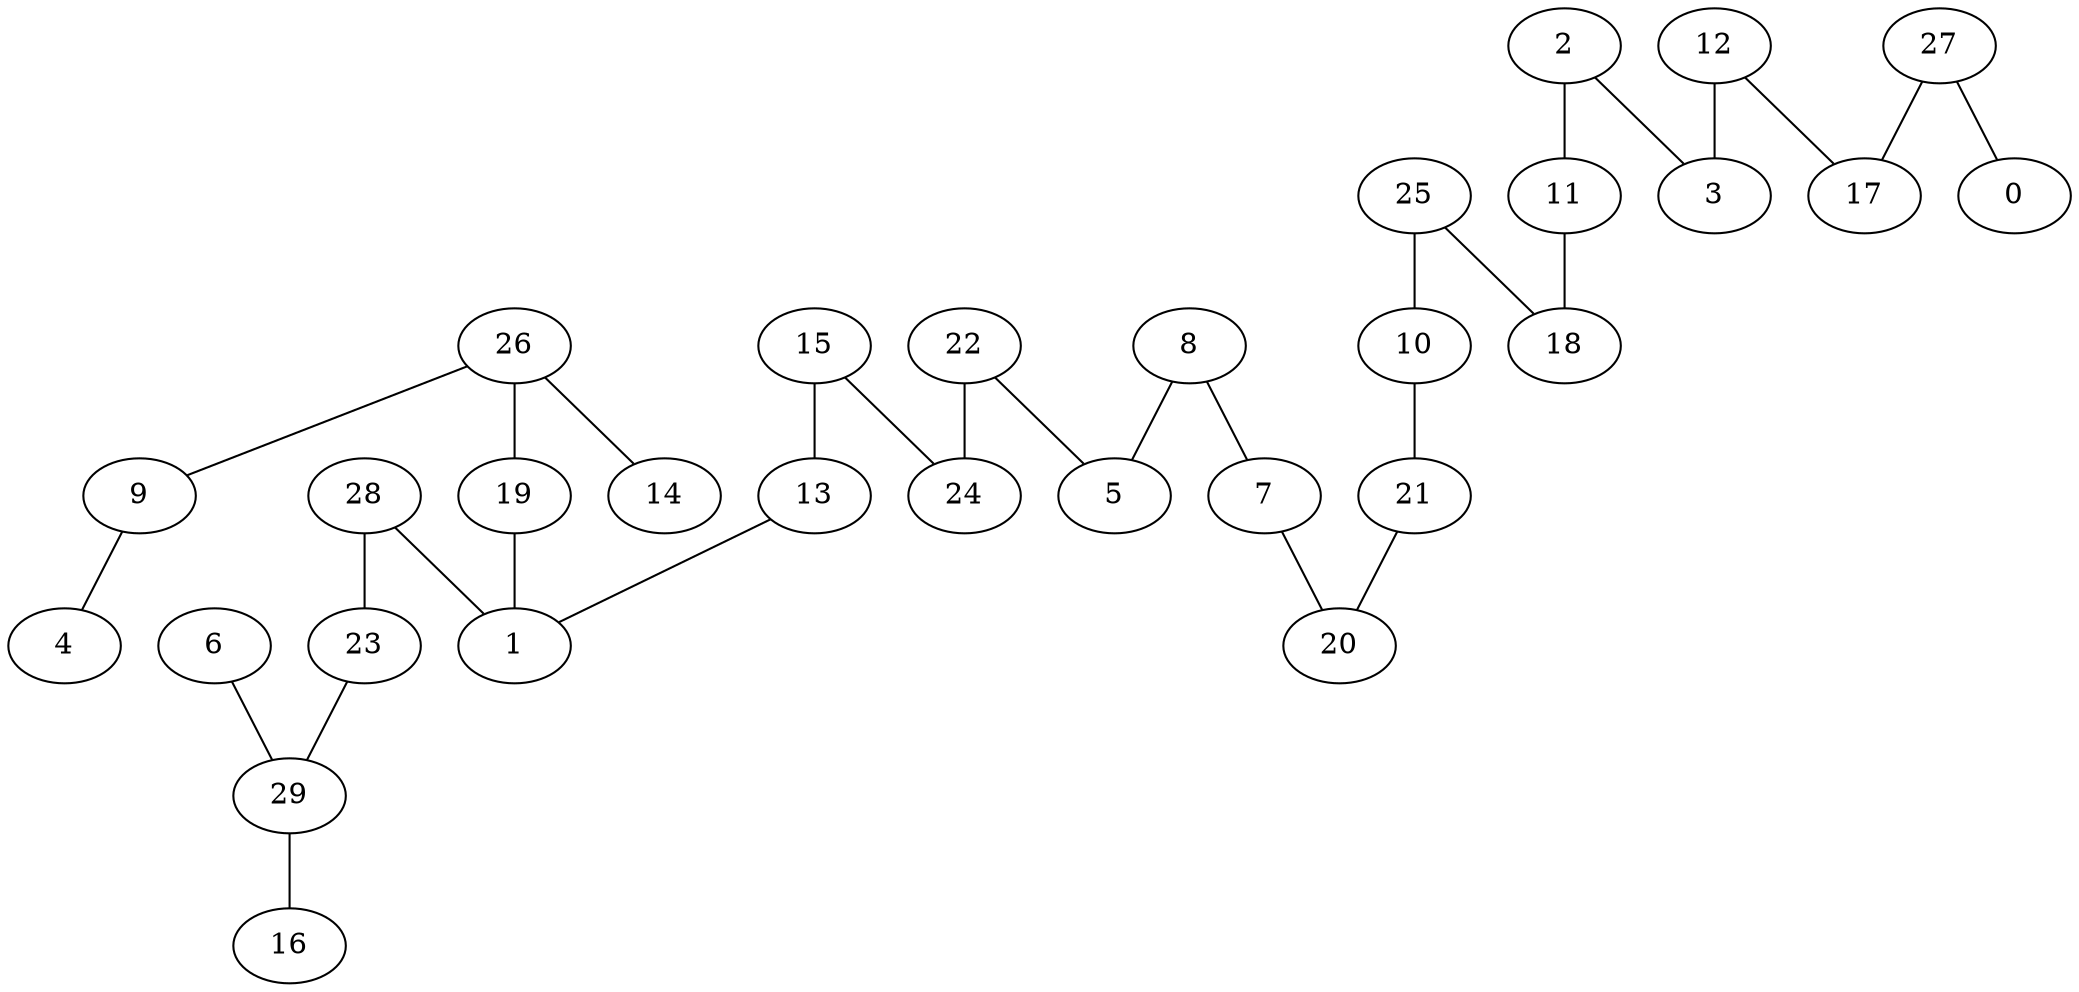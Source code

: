 graph{
13 -- 1;
8 -- 7;
21 -- 20;
26 -- 9;
9 -- 4;
12 -- 3;
12 -- 17;
10 -- 21;
22 -- 5;
28 -- 23;
2 -- 3;
8 -- 5;
29 -- 16;
27 -- 17;
25 -- 18;
11 -- 18;
25 -- 10;
15 -- 24;
23 -- 29;
7 -- 20;
28 -- 1;
19 -- 1;
2 -- 11;
26 -- 19;
27 -- 0;
22 -- 24;
15 -- 13;
6 -- 29;
26 -- 14;
}
